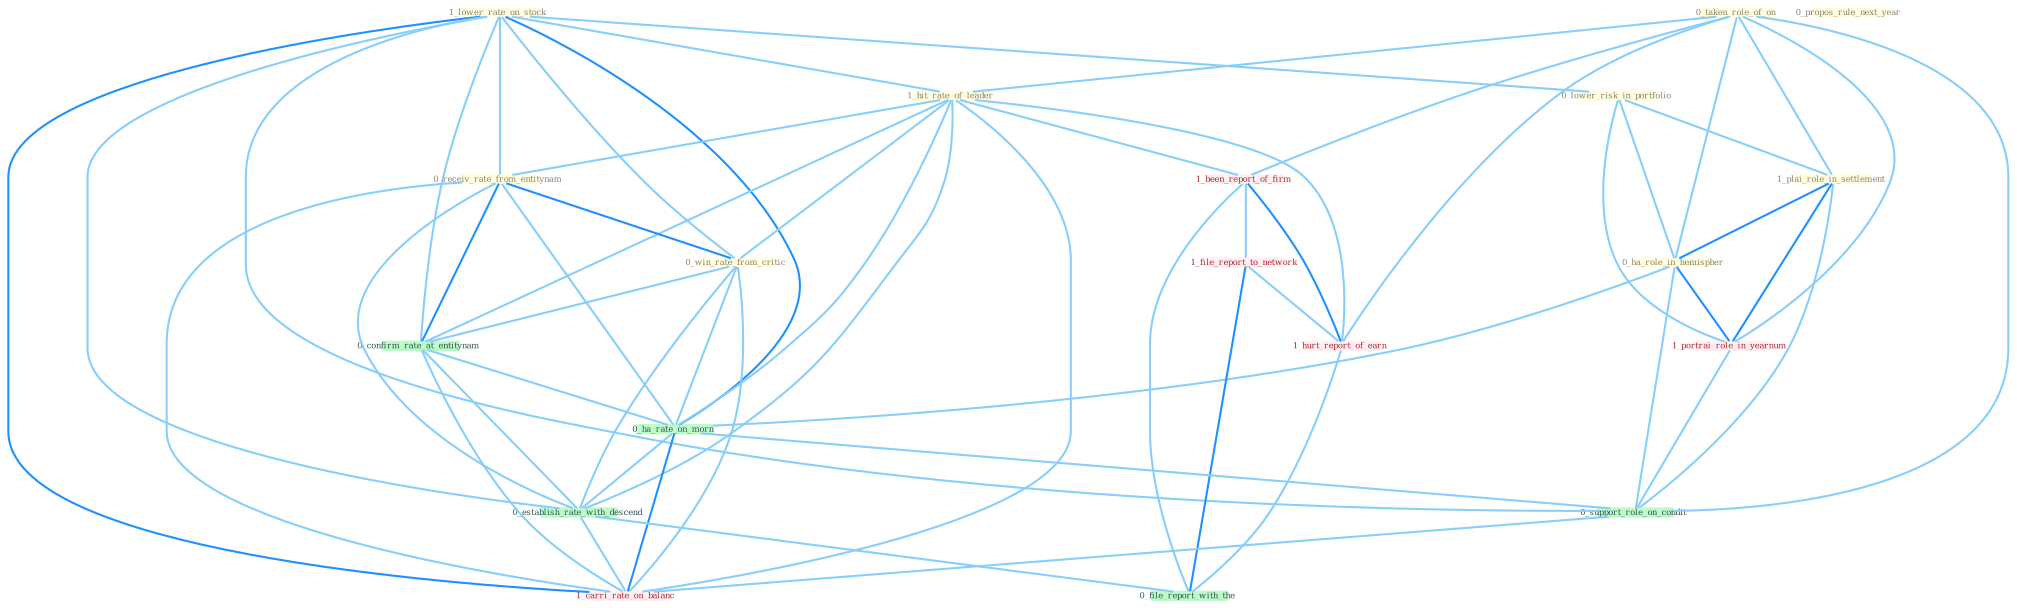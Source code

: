 Graph G{ 
    node
    [shape=polygon,style=filled,width=.5,height=.06,color="#BDFCC9",fixedsize=true,fontsize=4,
    fontcolor="#2f4f4f"];
    {node
    [color="#ffffe0", fontcolor="#8b7d6b"] "0_taken_role_of_on " "1_lower_rate_on_stock " "0_lower_risk_in_portfolio " "1_hit_rate_of_leader " "0_receiv_rate_from_entitynam " "1_plai_role_in_settlement " "0_propos_rule_next_year " "0_win_rate_from_critic " "0_ha_role_in_hemispher "}
{node [color="#fff0f5", fontcolor="#b22222"] "1_been_report_of_firm " "1_file_report_to_network " "1_portrai_role_in_yearnum " "1_hurt_report_of_earn " "1_carri_rate_on_balanc "}
edge [color="#B0E2FF"];

	"0_taken_role_of_on " -- "1_hit_rate_of_leader " [w="1", color="#87cefa" ];
	"0_taken_role_of_on " -- "1_plai_role_in_settlement " [w="1", color="#87cefa" ];
	"0_taken_role_of_on " -- "0_ha_role_in_hemispher " [w="1", color="#87cefa" ];
	"0_taken_role_of_on " -- "1_been_report_of_firm " [w="1", color="#87cefa" ];
	"0_taken_role_of_on " -- "1_portrai_role_in_yearnum " [w="1", color="#87cefa" ];
	"0_taken_role_of_on " -- "1_hurt_report_of_earn " [w="1", color="#87cefa" ];
	"0_taken_role_of_on " -- "0_support_role_on_condit " [w="1", color="#87cefa" ];
	"1_lower_rate_on_stock " -- "0_lower_risk_in_portfolio " [w="1", color="#87cefa" ];
	"1_lower_rate_on_stock " -- "1_hit_rate_of_leader " [w="1", color="#87cefa" ];
	"1_lower_rate_on_stock " -- "0_receiv_rate_from_entitynam " [w="1", color="#87cefa" ];
	"1_lower_rate_on_stock " -- "0_win_rate_from_critic " [w="1", color="#87cefa" ];
	"1_lower_rate_on_stock " -- "0_confirm_rate_at_entitynam " [w="1", color="#87cefa" ];
	"1_lower_rate_on_stock " -- "0_ha_rate_on_morn " [w="2", color="#1e90ff" , len=0.8];
	"1_lower_rate_on_stock " -- "0_support_role_on_condit " [w="1", color="#87cefa" ];
	"1_lower_rate_on_stock " -- "0_establish_rate_with_descend " [w="1", color="#87cefa" ];
	"1_lower_rate_on_stock " -- "1_carri_rate_on_balanc " [w="2", color="#1e90ff" , len=0.8];
	"0_lower_risk_in_portfolio " -- "1_plai_role_in_settlement " [w="1", color="#87cefa" ];
	"0_lower_risk_in_portfolio " -- "0_ha_role_in_hemispher " [w="1", color="#87cefa" ];
	"0_lower_risk_in_portfolio " -- "1_portrai_role_in_yearnum " [w="1", color="#87cefa" ];
	"1_hit_rate_of_leader " -- "0_receiv_rate_from_entitynam " [w="1", color="#87cefa" ];
	"1_hit_rate_of_leader " -- "0_win_rate_from_critic " [w="1", color="#87cefa" ];
	"1_hit_rate_of_leader " -- "0_confirm_rate_at_entitynam " [w="1", color="#87cefa" ];
	"1_hit_rate_of_leader " -- "1_been_report_of_firm " [w="1", color="#87cefa" ];
	"1_hit_rate_of_leader " -- "0_ha_rate_on_morn " [w="1", color="#87cefa" ];
	"1_hit_rate_of_leader " -- "1_hurt_report_of_earn " [w="1", color="#87cefa" ];
	"1_hit_rate_of_leader " -- "0_establish_rate_with_descend " [w="1", color="#87cefa" ];
	"1_hit_rate_of_leader " -- "1_carri_rate_on_balanc " [w="1", color="#87cefa" ];
	"0_receiv_rate_from_entitynam " -- "0_win_rate_from_critic " [w="2", color="#1e90ff" , len=0.8];
	"0_receiv_rate_from_entitynam " -- "0_confirm_rate_at_entitynam " [w="2", color="#1e90ff" , len=0.8];
	"0_receiv_rate_from_entitynam " -- "0_ha_rate_on_morn " [w="1", color="#87cefa" ];
	"0_receiv_rate_from_entitynam " -- "0_establish_rate_with_descend " [w="1", color="#87cefa" ];
	"0_receiv_rate_from_entitynam " -- "1_carri_rate_on_balanc " [w="1", color="#87cefa" ];
	"1_plai_role_in_settlement " -- "0_ha_role_in_hemispher " [w="2", color="#1e90ff" , len=0.8];
	"1_plai_role_in_settlement " -- "1_portrai_role_in_yearnum " [w="2", color="#1e90ff" , len=0.8];
	"1_plai_role_in_settlement " -- "0_support_role_on_condit " [w="1", color="#87cefa" ];
	"0_win_rate_from_critic " -- "0_confirm_rate_at_entitynam " [w="1", color="#87cefa" ];
	"0_win_rate_from_critic " -- "0_ha_rate_on_morn " [w="1", color="#87cefa" ];
	"0_win_rate_from_critic " -- "0_establish_rate_with_descend " [w="1", color="#87cefa" ];
	"0_win_rate_from_critic " -- "1_carri_rate_on_balanc " [w="1", color="#87cefa" ];
	"0_ha_role_in_hemispher " -- "1_portrai_role_in_yearnum " [w="2", color="#1e90ff" , len=0.8];
	"0_ha_role_in_hemispher " -- "0_ha_rate_on_morn " [w="1", color="#87cefa" ];
	"0_ha_role_in_hemispher " -- "0_support_role_on_condit " [w="1", color="#87cefa" ];
	"0_confirm_rate_at_entitynam " -- "0_ha_rate_on_morn " [w="1", color="#87cefa" ];
	"0_confirm_rate_at_entitynam " -- "0_establish_rate_with_descend " [w="1", color="#87cefa" ];
	"0_confirm_rate_at_entitynam " -- "1_carri_rate_on_balanc " [w="1", color="#87cefa" ];
	"1_been_report_of_firm " -- "1_file_report_to_network " [w="1", color="#87cefa" ];
	"1_been_report_of_firm " -- "1_hurt_report_of_earn " [w="2", color="#1e90ff" , len=0.8];
	"1_been_report_of_firm " -- "0_file_report_with_the " [w="1", color="#87cefa" ];
	"1_file_report_to_network " -- "1_hurt_report_of_earn " [w="1", color="#87cefa" ];
	"1_file_report_to_network " -- "0_file_report_with_the " [w="2", color="#1e90ff" , len=0.8];
	"1_portrai_role_in_yearnum " -- "0_support_role_on_condit " [w="1", color="#87cefa" ];
	"0_ha_rate_on_morn " -- "0_support_role_on_condit " [w="1", color="#87cefa" ];
	"0_ha_rate_on_morn " -- "0_establish_rate_with_descend " [w="1", color="#87cefa" ];
	"0_ha_rate_on_morn " -- "1_carri_rate_on_balanc " [w="2", color="#1e90ff" , len=0.8];
	"1_hurt_report_of_earn " -- "0_file_report_with_the " [w="1", color="#87cefa" ];
	"0_support_role_on_condit " -- "1_carri_rate_on_balanc " [w="1", color="#87cefa" ];
	"0_establish_rate_with_descend " -- "1_carri_rate_on_balanc " [w="1", color="#87cefa" ];
	"0_establish_rate_with_descend " -- "0_file_report_with_the " [w="1", color="#87cefa" ];
}